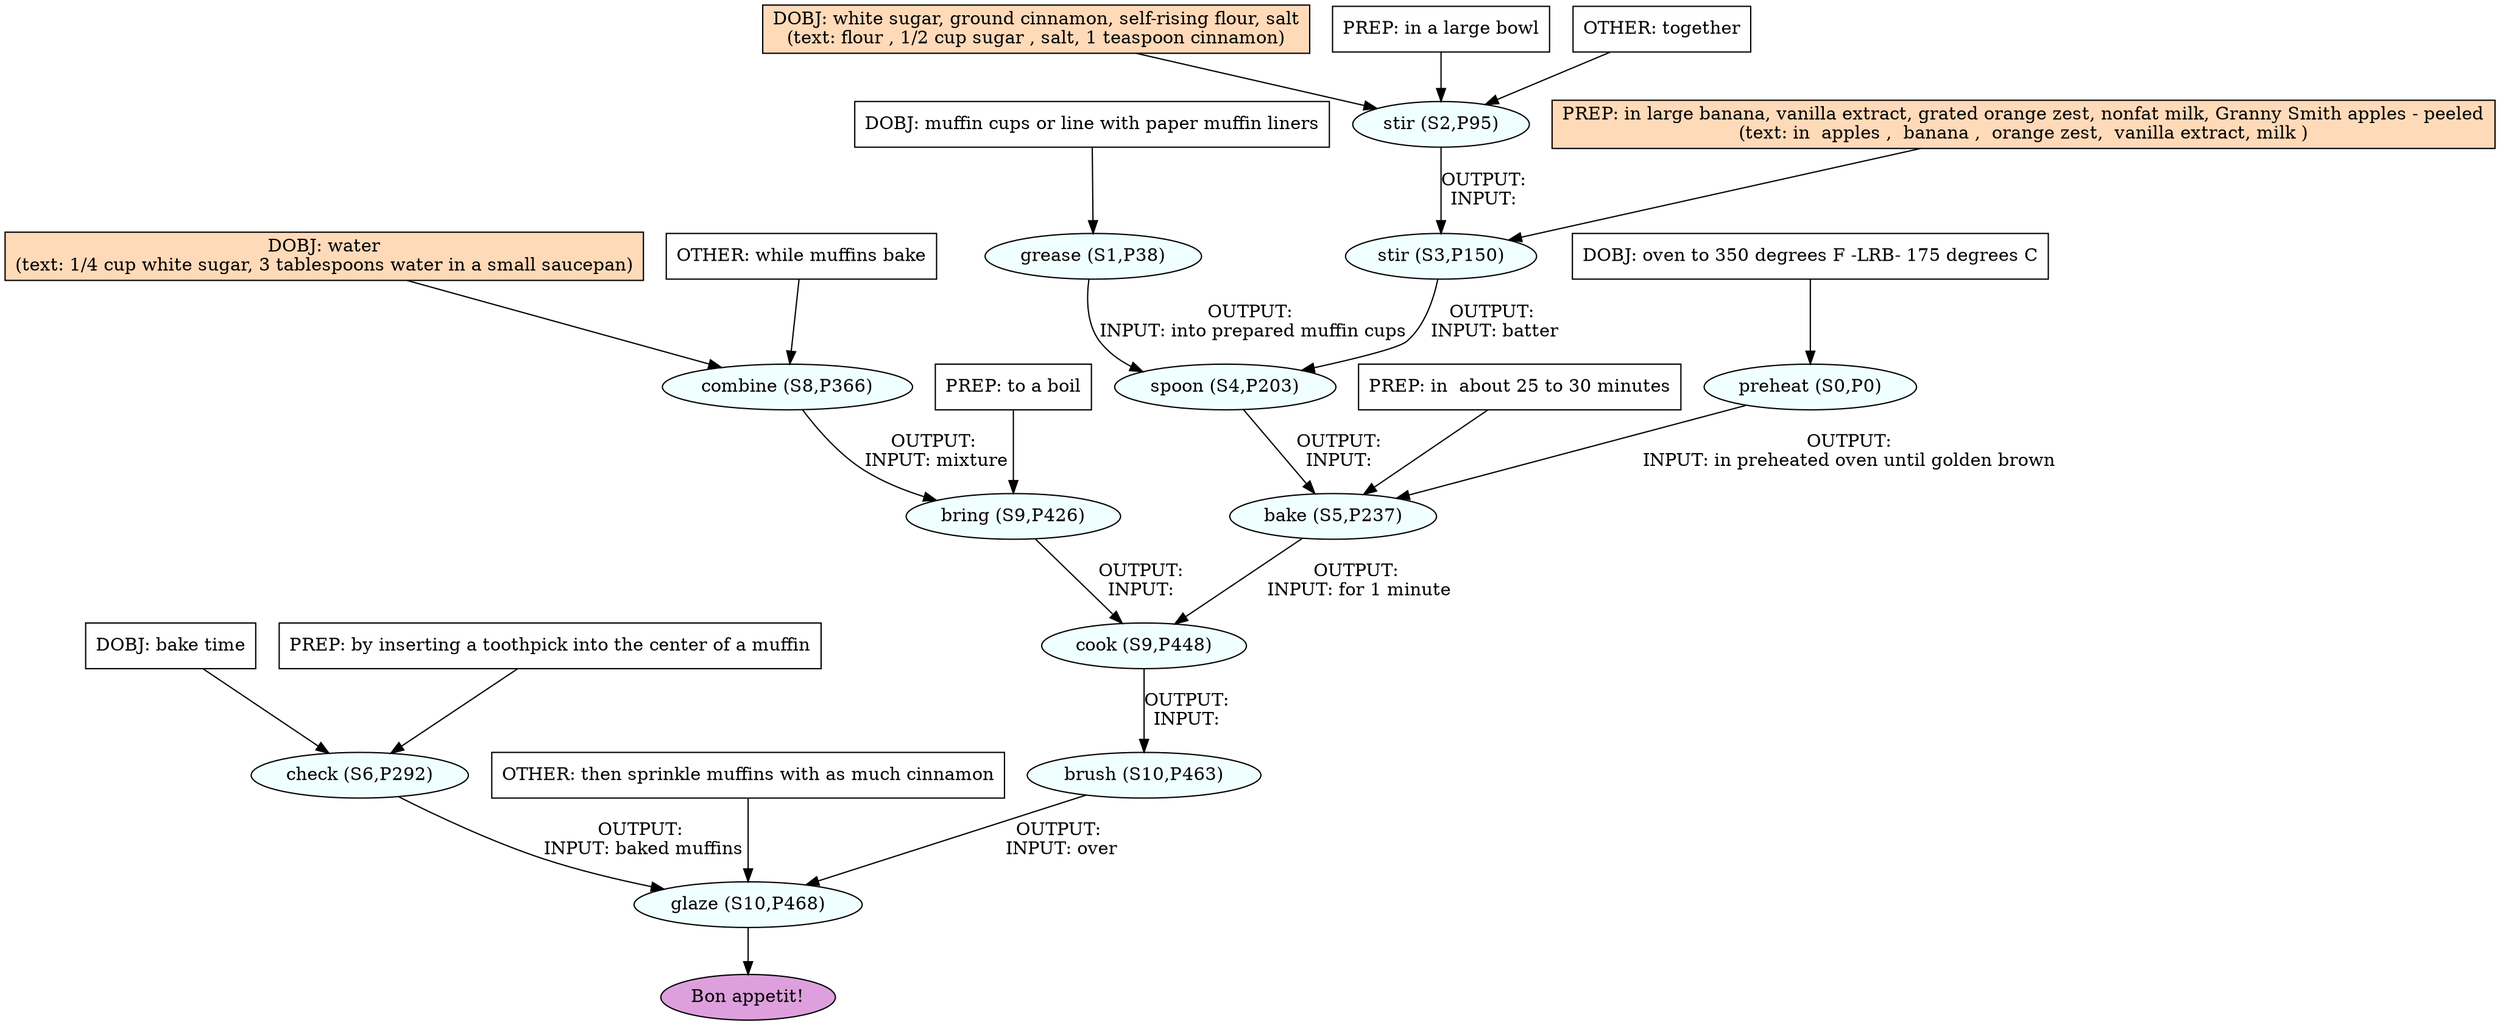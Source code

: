 digraph recipe {
E0[label="preheat (S0,P0)", shape=oval, style=filled, fillcolor=azure]
E1[label="grease (S1,P38)", shape=oval, style=filled, fillcolor=azure]
E2[label="stir (S2,P95)", shape=oval, style=filled, fillcolor=azure]
E3[label="stir (S3,P150)", shape=oval, style=filled, fillcolor=azure]
E4[label="spoon (S4,P203)", shape=oval, style=filled, fillcolor=azure]
E5[label="bake (S5,P237)", shape=oval, style=filled, fillcolor=azure]
E6[label="check (S6,P292)", shape=oval, style=filled, fillcolor=azure]
E7[label="combine (S8,P366)", shape=oval, style=filled, fillcolor=azure]
E8[label="bring (S9,P426)", shape=oval, style=filled, fillcolor=azure]
E9[label="cook (S9,P448)", shape=oval, style=filled, fillcolor=azure]
E10[label="brush (S10,P463)", shape=oval, style=filled, fillcolor=azure]
E11[label="glaze (S10,P468)", shape=oval, style=filled, fillcolor=azure]
D1[label="DOBJ: muffin cups or line with paper muffin liners", shape=box, style=filled, fillcolor=white]
D1 -> E1
D7[label="DOBJ: water
(text: 1/4 cup white sugar, 3 tablespoons water in a small saucepan)", shape=box, style=filled, fillcolor=peachpuff]
D7 -> E7
O7_0[label="OTHER: while muffins bake", shape=box, style=filled, fillcolor=white]
O7_0 -> E7
D6[label="DOBJ: bake time", shape=box, style=filled, fillcolor=white]
D6 -> E6
P6_0[label="PREP: by inserting a toothpick into the center of a muffin", shape=box, style=filled, fillcolor=white]
P6_0 -> E6
D2[label="DOBJ: white sugar, ground cinnamon, self-rising flour, salt
(text: flour , 1/2 cup sugar , salt, 1 teaspoon cinnamon)", shape=box, style=filled, fillcolor=peachpuff]
D2 -> E2
P2_0[label="PREP: in a large bowl", shape=box, style=filled, fillcolor=white]
P2_0 -> E2
O2_0[label="OTHER: together", shape=box, style=filled, fillcolor=white]
O2_0 -> E2
D0[label="DOBJ: oven to 350 degrees F -LRB- 175 degrees C", shape=box, style=filled, fillcolor=white]
D0 -> E0
E2 -> E3 [label="OUTPUT: 
INPUT: "]
P3_0_ing[label="PREP: in large banana, vanilla extract, grated orange zest, nonfat milk, Granny Smith apples - peeled
(text: in  apples ,  banana ,  orange zest,  vanilla extract, milk )", shape=box, style=filled, fillcolor=peachpuff]
P3_0_ing -> E3
E3 -> E4 [label="OUTPUT: 
INPUT: batter"]
E1 -> E4 [label="OUTPUT: 
INPUT: into prepared muffin cups"]
E4 -> E5 [label="OUTPUT: 
INPUT: "]
P5_0_0[label="PREP: in  about 25 to 30 minutes", shape=box, style=filled, fillcolor=white]
P5_0_0 -> E5
E0 -> E5 [label="OUTPUT: 
INPUT: in preheated oven until golden brown "]
E7 -> E8 [label="OUTPUT: 
INPUT: mixture"]
P8_0_0[label="PREP: to a boil", shape=box, style=filled, fillcolor=white]
P8_0_0 -> E8
E8 -> E9 [label="OUTPUT: 
INPUT: "]
E5 -> E9 [label="OUTPUT: 
INPUT: for 1 minute"]
E9 -> E10 [label="OUTPUT: 
INPUT: "]
E6 -> E11 [label="OUTPUT: 
INPUT: baked muffins"]
E10 -> E11 [label="OUTPUT: 
INPUT: over"]
O11_1_0[label="OTHER: then sprinkle muffins with as much cinnamon", shape=box, style=filled, fillcolor=white]
O11_1_0 -> E11
EOR[label="Bon appetit!", shape=oval, style=filled, fillcolor=plum]
E11 -> EOR
}
